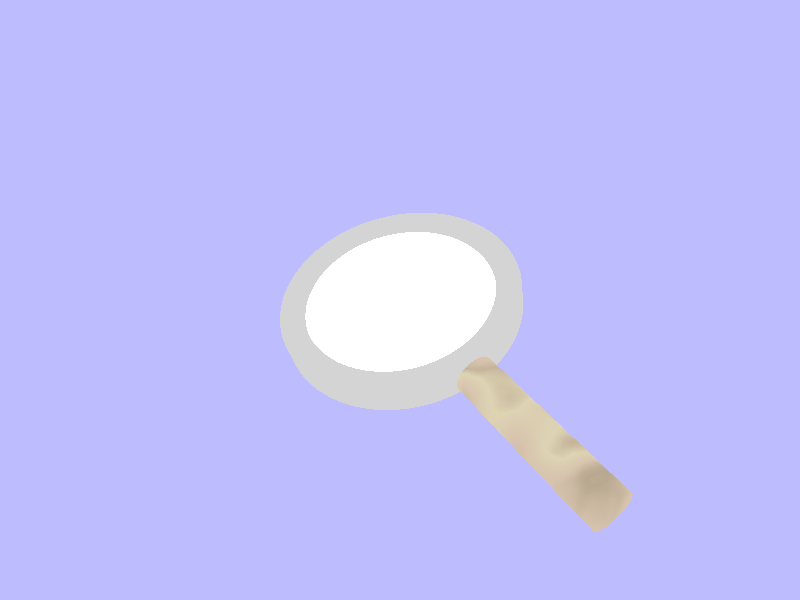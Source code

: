 //
// Magnifying Glass
// by Jeffery P. Hansen
//

//global_settings { assumed_gamma 2.2 }

#include "shapes.inc"
#include "colors.inc"
#include "textures.inc"

#declare Rim_Texture = 
texture {
    pigment { rgb <0.658824, 0.658824, 0.658824> }
    finish {
        ambient 0.3
        diffuse 0.7
        reflection 0.15
        brilliance 6
        specular 0.8
        roughness 0.1
    }
}


#declare LensGlass = 
texture {
    pigment { rgbf<1.0, 1.0, 1.0, 0.7> }
    finish {
      specular 1
      roughness 0.001
      ambient 0
      diffuse 0
      reflection 0.1
      ior 1.5
  }
}



/* Back wall */
 plane {
    z, 100
    hollow on
    texture { pigment { color red 0.5 green 0.5 blue 1.0 } }
 }


#declare Flat_Enough = 0.01;

union {

   // Rim
   difference {
     intersection {
        object { Cylinder_Z scale <1.0, 1.0, 1.0> }
        plane { z, -0.1 inverse }
        plane { z, 0.1 }
     }
     intersection {
        object { Cylinder_Z scale <0.8, 0.8, 1.0> }
     }
     texture { Rim_Texture }
   }

   // Handle
   intersection {
      object { Cylinder_X scale <0.16, 0.16, 0.16> }
      plane { x, 0 inverse }
      plane { x, 1.3 }
      texture { Sandalwood }
     translate 1*x
   }

//   sphere { <1,1,2> 1.5 texture { Sandalwood } }

   // Lens
   intersection {
     object { Paraboloid_Z scale <1,1,0.2>  translate -0.17*z }
     object { Paraboloid_Z scale <1,1,-0.2> translate 0.17*z }
     texture { LensGlass }
   }

    rotate <20, 40, -45>
}

camera {
   location  <0.0, 0.0, -5.0>
   direction <0.0, 0.0,  1.0>
   up        <0.0, 1.0,  0.0>
//   right     <4/3, 0.0,  0.0>
}

light_source { <50.0, 40.0, -20.0> colour White *2 }
light_source { <-99.0, 79.0, 20.0> colour White *1 }
//light_source { <0, 20.0, 20.0> colour White *1 }




